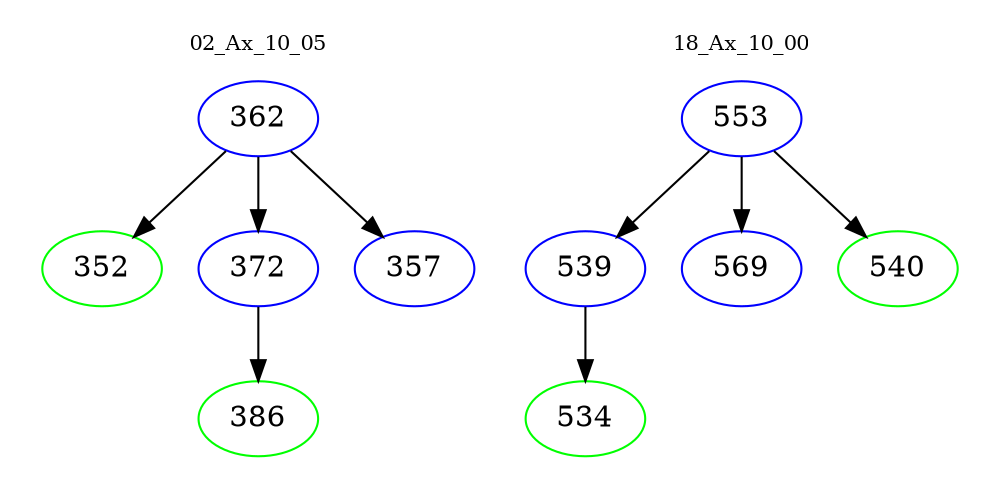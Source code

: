digraph{
subgraph cluster_0 {
color = white
label = "02_Ax_10_05";
fontsize=10;
T0_362 [label="362", color="blue"]
T0_362 -> T0_352 [color="black"]
T0_352 [label="352", color="green"]
T0_362 -> T0_372 [color="black"]
T0_372 [label="372", color="blue"]
T0_372 -> T0_386 [color="black"]
T0_386 [label="386", color="green"]
T0_362 -> T0_357 [color="black"]
T0_357 [label="357", color="blue"]
}
subgraph cluster_1 {
color = white
label = "18_Ax_10_00";
fontsize=10;
T1_553 [label="553", color="blue"]
T1_553 -> T1_539 [color="black"]
T1_539 [label="539", color="blue"]
T1_539 -> T1_534 [color="black"]
T1_534 [label="534", color="green"]
T1_553 -> T1_569 [color="black"]
T1_569 [label="569", color="blue"]
T1_553 -> T1_540 [color="black"]
T1_540 [label="540", color="green"]
}
}
